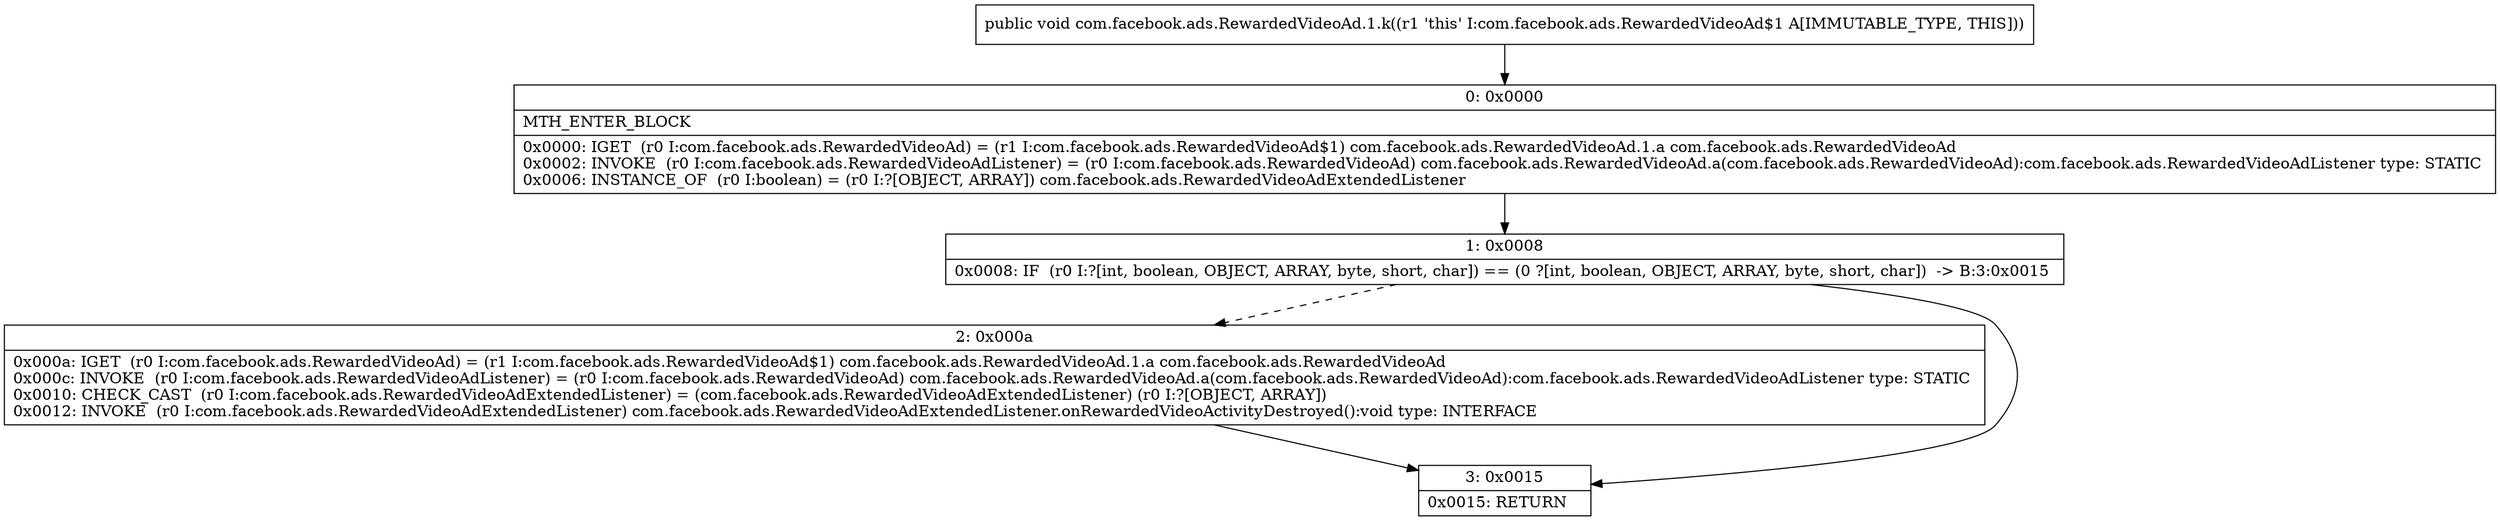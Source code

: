 digraph "CFG forcom.facebook.ads.RewardedVideoAd.1.k()V" {
Node_0 [shape=record,label="{0\:\ 0x0000|MTH_ENTER_BLOCK\l|0x0000: IGET  (r0 I:com.facebook.ads.RewardedVideoAd) = (r1 I:com.facebook.ads.RewardedVideoAd$1) com.facebook.ads.RewardedVideoAd.1.a com.facebook.ads.RewardedVideoAd \l0x0002: INVOKE  (r0 I:com.facebook.ads.RewardedVideoAdListener) = (r0 I:com.facebook.ads.RewardedVideoAd) com.facebook.ads.RewardedVideoAd.a(com.facebook.ads.RewardedVideoAd):com.facebook.ads.RewardedVideoAdListener type: STATIC \l0x0006: INSTANCE_OF  (r0 I:boolean) = (r0 I:?[OBJECT, ARRAY]) com.facebook.ads.RewardedVideoAdExtendedListener \l}"];
Node_1 [shape=record,label="{1\:\ 0x0008|0x0008: IF  (r0 I:?[int, boolean, OBJECT, ARRAY, byte, short, char]) == (0 ?[int, boolean, OBJECT, ARRAY, byte, short, char])  \-\> B:3:0x0015 \l}"];
Node_2 [shape=record,label="{2\:\ 0x000a|0x000a: IGET  (r0 I:com.facebook.ads.RewardedVideoAd) = (r1 I:com.facebook.ads.RewardedVideoAd$1) com.facebook.ads.RewardedVideoAd.1.a com.facebook.ads.RewardedVideoAd \l0x000c: INVOKE  (r0 I:com.facebook.ads.RewardedVideoAdListener) = (r0 I:com.facebook.ads.RewardedVideoAd) com.facebook.ads.RewardedVideoAd.a(com.facebook.ads.RewardedVideoAd):com.facebook.ads.RewardedVideoAdListener type: STATIC \l0x0010: CHECK_CAST  (r0 I:com.facebook.ads.RewardedVideoAdExtendedListener) = (com.facebook.ads.RewardedVideoAdExtendedListener) (r0 I:?[OBJECT, ARRAY]) \l0x0012: INVOKE  (r0 I:com.facebook.ads.RewardedVideoAdExtendedListener) com.facebook.ads.RewardedVideoAdExtendedListener.onRewardedVideoActivityDestroyed():void type: INTERFACE \l}"];
Node_3 [shape=record,label="{3\:\ 0x0015|0x0015: RETURN   \l}"];
MethodNode[shape=record,label="{public void com.facebook.ads.RewardedVideoAd.1.k((r1 'this' I:com.facebook.ads.RewardedVideoAd$1 A[IMMUTABLE_TYPE, THIS])) }"];
MethodNode -> Node_0;
Node_0 -> Node_1;
Node_1 -> Node_2[style=dashed];
Node_1 -> Node_3;
Node_2 -> Node_3;
}

